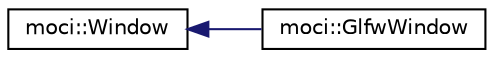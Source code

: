 digraph "Graphical Class Hierarchy"
{
  edge [fontname="Helvetica",fontsize="10",labelfontname="Helvetica",labelfontsize="10"];
  node [fontname="Helvetica",fontsize="10",shape=record];
  rankdir="LR";
  Node0 [label="moci::Window",height=0.2,width=0.4,color="black", fillcolor="white", style="filled",URL="$classmoci_1_1Window.html"];
  Node0 -> Node1 [dir="back",color="midnightblue",fontsize="10",style="solid",fontname="Helvetica"];
  Node1 [label="moci::GlfwWindow",height=0.2,width=0.4,color="black", fillcolor="white", style="filled",URL="$classmoci_1_1GlfwWindow.html"];
}
